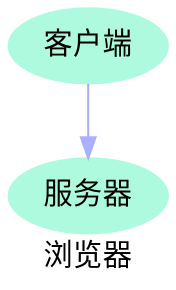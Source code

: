 digraph one {
	fontname = "Microsoft YaHei"
	label="浏览器"
	style="filled"

	node [color="#adfadf", style="filled"]
	edge []

	Client [label="客户端"]
	Server [label="服务器"]

	Client -> Server [style="solid" color="#aaafff"]
}
